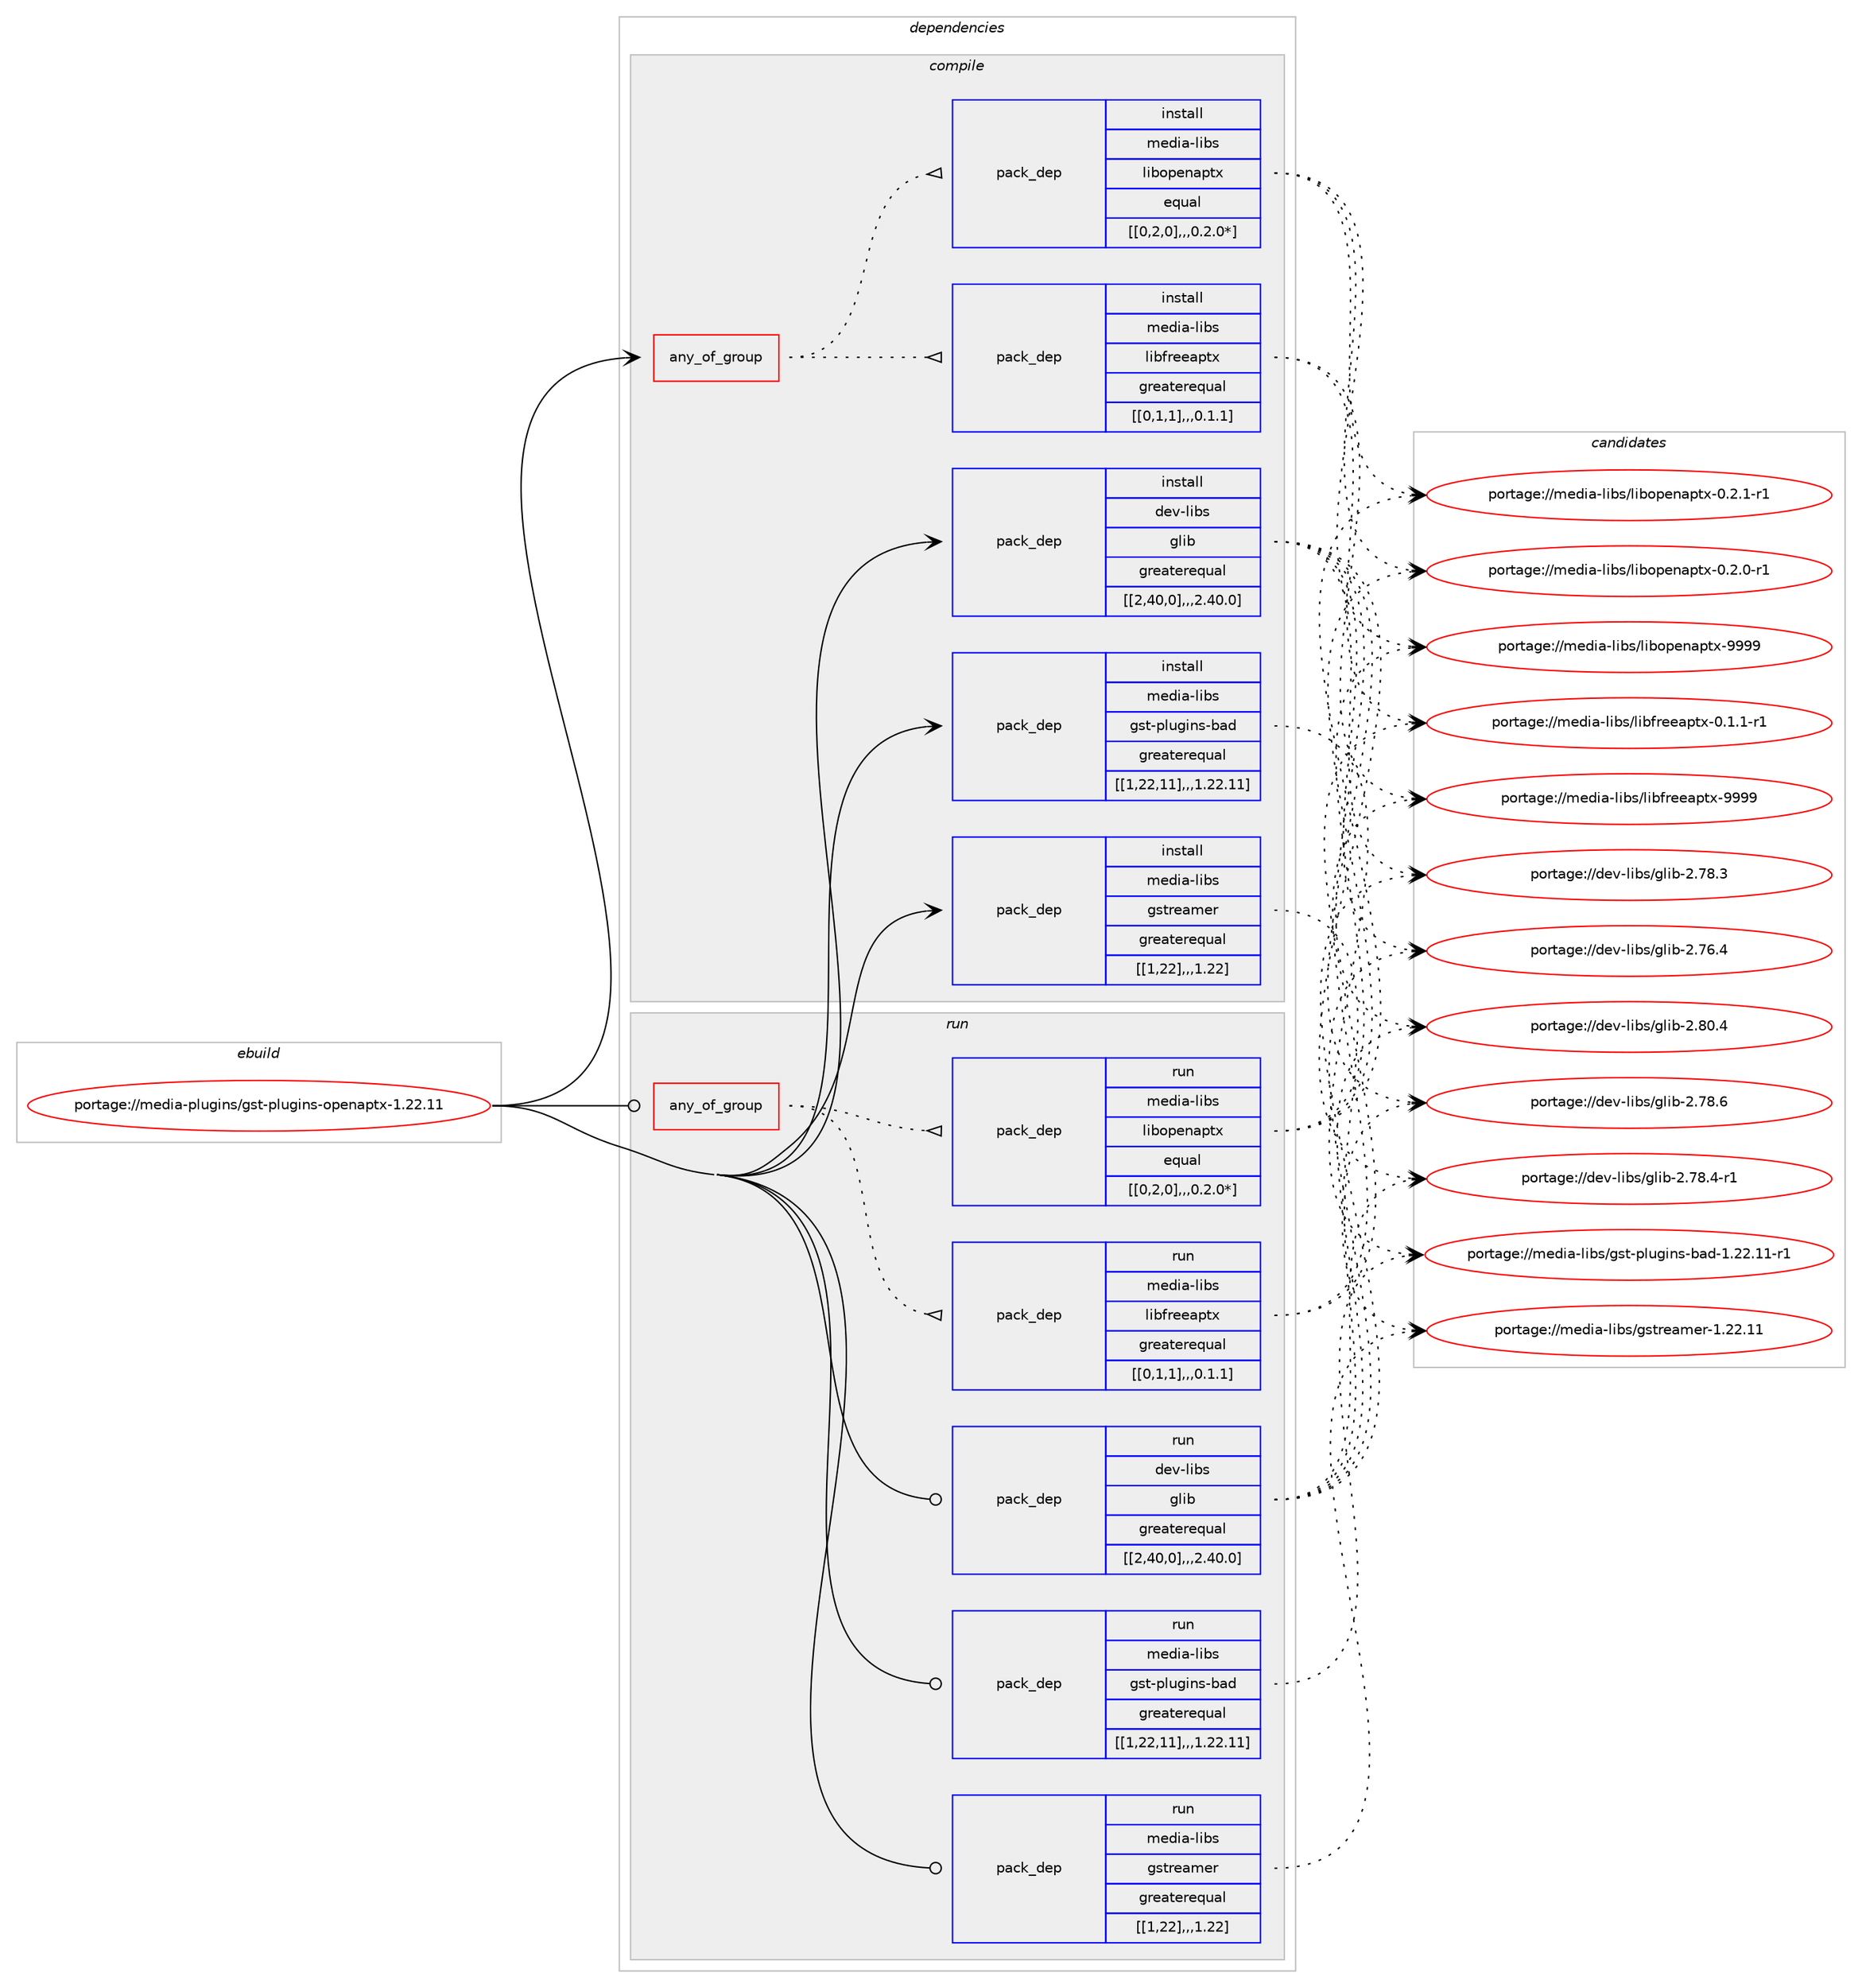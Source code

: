 digraph prolog {

# *************
# Graph options
# *************

newrank=true;
concentrate=true;
compound=true;
graph [rankdir=LR,fontname=Helvetica,fontsize=10,ranksep=1.5];#, ranksep=2.5, nodesep=0.2];
edge  [arrowhead=vee];
node  [fontname=Helvetica,fontsize=10];

# **********
# The ebuild
# **********

subgraph cluster_leftcol {
color=gray;
label=<<i>ebuild</i>>;
id [label="portage://media-plugins/gst-plugins-openaptx-1.22.11", color=red, width=4, href="../media-plugins/gst-plugins-openaptx-1.22.11.svg"];
}

# ****************
# The dependencies
# ****************

subgraph cluster_midcol {
color=gray;
label=<<i>dependencies</i>>;
subgraph cluster_compile {
fillcolor="#eeeeee";
style=filled;
label=<<i>compile</i>>;
subgraph any2530 {
dependency330289 [label=<<TABLE BORDER="0" CELLBORDER="1" CELLSPACING="0" CELLPADDING="4"><TR><TD CELLPADDING="10">any_of_group</TD></TR></TABLE>>, shape=none, color=red];subgraph pack243395 {
dependency330290 [label=<<TABLE BORDER="0" CELLBORDER="1" CELLSPACING="0" CELLPADDING="4" WIDTH="220"><TR><TD ROWSPAN="6" CELLPADDING="30">pack_dep</TD></TR><TR><TD WIDTH="110">install</TD></TR><TR><TD>media-libs</TD></TR><TR><TD>libfreeaptx</TD></TR><TR><TD>greaterequal</TD></TR><TR><TD>[[0,1,1],,,0.1.1]</TD></TR></TABLE>>, shape=none, color=blue];
}
dependency330289:e -> dependency330290:w [weight=20,style="dotted",arrowhead="oinv"];
subgraph pack243398 {
dependency330295 [label=<<TABLE BORDER="0" CELLBORDER="1" CELLSPACING="0" CELLPADDING="4" WIDTH="220"><TR><TD ROWSPAN="6" CELLPADDING="30">pack_dep</TD></TR><TR><TD WIDTH="110">install</TD></TR><TR><TD>media-libs</TD></TR><TR><TD>libopenaptx</TD></TR><TR><TD>equal</TD></TR><TR><TD>[[0,2,0],,,0.2.0*]</TD></TR></TABLE>>, shape=none, color=blue];
}
dependency330289:e -> dependency330295:w [weight=20,style="dotted",arrowhead="oinv"];
}
id:e -> dependency330289:w [weight=20,style="solid",arrowhead="vee"];
subgraph pack243410 {
dependency330339 [label=<<TABLE BORDER="0" CELLBORDER="1" CELLSPACING="0" CELLPADDING="4" WIDTH="220"><TR><TD ROWSPAN="6" CELLPADDING="30">pack_dep</TD></TR><TR><TD WIDTH="110">install</TD></TR><TR><TD>dev-libs</TD></TR><TR><TD>glib</TD></TR><TR><TD>greaterequal</TD></TR><TR><TD>[[2,40,0],,,2.40.0]</TD></TR></TABLE>>, shape=none, color=blue];
}
id:e -> dependency330339:w [weight=20,style="solid",arrowhead="vee"];
subgraph pack243438 {
dependency330343 [label=<<TABLE BORDER="0" CELLBORDER="1" CELLSPACING="0" CELLPADDING="4" WIDTH="220"><TR><TD ROWSPAN="6" CELLPADDING="30">pack_dep</TD></TR><TR><TD WIDTH="110">install</TD></TR><TR><TD>media-libs</TD></TR><TR><TD>gst-plugins-bad</TD></TR><TR><TD>greaterequal</TD></TR><TR><TD>[[1,22,11],,,1.22.11]</TD></TR></TABLE>>, shape=none, color=blue];
}
id:e -> dependency330343:w [weight=20,style="solid",arrowhead="vee"];
subgraph pack243449 {
dependency330363 [label=<<TABLE BORDER="0" CELLBORDER="1" CELLSPACING="0" CELLPADDING="4" WIDTH="220"><TR><TD ROWSPAN="6" CELLPADDING="30">pack_dep</TD></TR><TR><TD WIDTH="110">install</TD></TR><TR><TD>media-libs</TD></TR><TR><TD>gstreamer</TD></TR><TR><TD>greaterequal</TD></TR><TR><TD>[[1,22],,,1.22]</TD></TR></TABLE>>, shape=none, color=blue];
}
id:e -> dependency330363:w [weight=20,style="solid",arrowhead="vee"];
}
subgraph cluster_compileandrun {
fillcolor="#eeeeee";
style=filled;
label=<<i>compile and run</i>>;
}
subgraph cluster_run {
fillcolor="#eeeeee";
style=filled;
label=<<i>run</i>>;
subgraph any2532 {
dependency330386 [label=<<TABLE BORDER="0" CELLBORDER="1" CELLSPACING="0" CELLPADDING="4"><TR><TD CELLPADDING="10">any_of_group</TD></TR></TABLE>>, shape=none, color=red];subgraph pack243492 {
dependency330504 [label=<<TABLE BORDER="0" CELLBORDER="1" CELLSPACING="0" CELLPADDING="4" WIDTH="220"><TR><TD ROWSPAN="6" CELLPADDING="30">pack_dep</TD></TR><TR><TD WIDTH="110">run</TD></TR><TR><TD>media-libs</TD></TR><TR><TD>libfreeaptx</TD></TR><TR><TD>greaterequal</TD></TR><TR><TD>[[0,1,1],,,0.1.1]</TD></TR></TABLE>>, shape=none, color=blue];
}
dependency330386:e -> dependency330504:w [weight=20,style="dotted",arrowhead="oinv"];
subgraph pack243571 {
dependency330526 [label=<<TABLE BORDER="0" CELLBORDER="1" CELLSPACING="0" CELLPADDING="4" WIDTH="220"><TR><TD ROWSPAN="6" CELLPADDING="30">pack_dep</TD></TR><TR><TD WIDTH="110">run</TD></TR><TR><TD>media-libs</TD></TR><TR><TD>libopenaptx</TD></TR><TR><TD>equal</TD></TR><TR><TD>[[0,2,0],,,0.2.0*]</TD></TR></TABLE>>, shape=none, color=blue];
}
dependency330386:e -> dependency330526:w [weight=20,style="dotted",arrowhead="oinv"];
}
id:e -> dependency330386:w [weight=20,style="solid",arrowhead="odot"];
subgraph pack243615 {
dependency330591 [label=<<TABLE BORDER="0" CELLBORDER="1" CELLSPACING="0" CELLPADDING="4" WIDTH="220"><TR><TD ROWSPAN="6" CELLPADDING="30">pack_dep</TD></TR><TR><TD WIDTH="110">run</TD></TR><TR><TD>dev-libs</TD></TR><TR><TD>glib</TD></TR><TR><TD>greaterequal</TD></TR><TR><TD>[[2,40,0],,,2.40.0]</TD></TR></TABLE>>, shape=none, color=blue];
}
id:e -> dependency330591:w [weight=20,style="solid",arrowhead="odot"];
subgraph pack243698 {
dependency330680 [label=<<TABLE BORDER="0" CELLBORDER="1" CELLSPACING="0" CELLPADDING="4" WIDTH="220"><TR><TD ROWSPAN="6" CELLPADDING="30">pack_dep</TD></TR><TR><TD WIDTH="110">run</TD></TR><TR><TD>media-libs</TD></TR><TR><TD>gst-plugins-bad</TD></TR><TR><TD>greaterequal</TD></TR><TR><TD>[[1,22,11],,,1.22.11]</TD></TR></TABLE>>, shape=none, color=blue];
}
id:e -> dependency330680:w [weight=20,style="solid",arrowhead="odot"];
subgraph pack243715 {
dependency330739 [label=<<TABLE BORDER="0" CELLBORDER="1" CELLSPACING="0" CELLPADDING="4" WIDTH="220"><TR><TD ROWSPAN="6" CELLPADDING="30">pack_dep</TD></TR><TR><TD WIDTH="110">run</TD></TR><TR><TD>media-libs</TD></TR><TR><TD>gstreamer</TD></TR><TR><TD>greaterequal</TD></TR><TR><TD>[[1,22],,,1.22]</TD></TR></TABLE>>, shape=none, color=blue];
}
id:e -> dependency330739:w [weight=20,style="solid",arrowhead="odot"];
}
}

# **************
# The candidates
# **************

subgraph cluster_choices {
rank=same;
color=gray;
label=<<i>candidates</i>>;

subgraph choice242817 {
color=black;
nodesep=1;
choice1091011001059745108105981154710810598102114101101971121161204557575757 [label="portage://media-libs/libfreeaptx-9999", color=red, width=4,href="../media-libs/libfreeaptx-9999.svg"];
choice1091011001059745108105981154710810598102114101101971121161204548464946494511449 [label="portage://media-libs/libfreeaptx-0.1.1-r1", color=red, width=4,href="../media-libs/libfreeaptx-0.1.1-r1.svg"];
dependency330290:e -> choice1091011001059745108105981154710810598102114101101971121161204557575757:w [style=dotted,weight="100"];
dependency330290:e -> choice1091011001059745108105981154710810598102114101101971121161204548464946494511449:w [style=dotted,weight="100"];
}
subgraph choice242848 {
color=black;
nodesep=1;
choice1091011001059745108105981154710810598111112101110971121161204557575757 [label="portage://media-libs/libopenaptx-9999", color=red, width=4,href="../media-libs/libopenaptx-9999.svg"];
choice1091011001059745108105981154710810598111112101110971121161204548465046494511449 [label="portage://media-libs/libopenaptx-0.2.1-r1", color=red, width=4,href="../media-libs/libopenaptx-0.2.1-r1.svg"];
choice1091011001059745108105981154710810598111112101110971121161204548465046484511449 [label="portage://media-libs/libopenaptx-0.2.0-r1", color=red, width=4,href="../media-libs/libopenaptx-0.2.0-r1.svg"];
dependency330295:e -> choice1091011001059745108105981154710810598111112101110971121161204557575757:w [style=dotted,weight="100"];
dependency330295:e -> choice1091011001059745108105981154710810598111112101110971121161204548465046494511449:w [style=dotted,weight="100"];
dependency330295:e -> choice1091011001059745108105981154710810598111112101110971121161204548465046484511449:w [style=dotted,weight="100"];
}
subgraph choice242855 {
color=black;
nodesep=1;
choice1001011184510810598115471031081059845504656484652 [label="portage://dev-libs/glib-2.80.4", color=red, width=4,href="../dev-libs/glib-2.80.4.svg"];
choice1001011184510810598115471031081059845504655564654 [label="portage://dev-libs/glib-2.78.6", color=red, width=4,href="../dev-libs/glib-2.78.6.svg"];
choice10010111845108105981154710310810598455046555646524511449 [label="portage://dev-libs/glib-2.78.4-r1", color=red, width=4,href="../dev-libs/glib-2.78.4-r1.svg"];
choice1001011184510810598115471031081059845504655564651 [label="portage://dev-libs/glib-2.78.3", color=red, width=4,href="../dev-libs/glib-2.78.3.svg"];
choice1001011184510810598115471031081059845504655544652 [label="portage://dev-libs/glib-2.76.4", color=red, width=4,href="../dev-libs/glib-2.76.4.svg"];
dependency330339:e -> choice1001011184510810598115471031081059845504656484652:w [style=dotted,weight="100"];
dependency330339:e -> choice1001011184510810598115471031081059845504655564654:w [style=dotted,weight="100"];
dependency330339:e -> choice10010111845108105981154710310810598455046555646524511449:w [style=dotted,weight="100"];
dependency330339:e -> choice1001011184510810598115471031081059845504655564651:w [style=dotted,weight="100"];
dependency330339:e -> choice1001011184510810598115471031081059845504655544652:w [style=dotted,weight="100"];
}
subgraph choice242876 {
color=black;
nodesep=1;
choice109101100105974510810598115471031151164511210811710310511011545989710045494650504649494511449 [label="portage://media-libs/gst-plugins-bad-1.22.11-r1", color=red, width=4,href="../media-libs/gst-plugins-bad-1.22.11-r1.svg"];
dependency330343:e -> choice109101100105974510810598115471031151164511210811710310511011545989710045494650504649494511449:w [style=dotted,weight="100"];
}
subgraph choice242893 {
color=black;
nodesep=1;
choice10910110010597451081059811547103115116114101971091011144549465050464949 [label="portage://media-libs/gstreamer-1.22.11", color=red, width=4,href="../media-libs/gstreamer-1.22.11.svg"];
dependency330363:e -> choice10910110010597451081059811547103115116114101971091011144549465050464949:w [style=dotted,weight="100"];
}
subgraph choice242896 {
color=black;
nodesep=1;
choice1091011001059745108105981154710810598102114101101971121161204557575757 [label="portage://media-libs/libfreeaptx-9999", color=red, width=4,href="../media-libs/libfreeaptx-9999.svg"];
choice1091011001059745108105981154710810598102114101101971121161204548464946494511449 [label="portage://media-libs/libfreeaptx-0.1.1-r1", color=red, width=4,href="../media-libs/libfreeaptx-0.1.1-r1.svg"];
dependency330504:e -> choice1091011001059745108105981154710810598102114101101971121161204557575757:w [style=dotted,weight="100"];
dependency330504:e -> choice1091011001059745108105981154710810598102114101101971121161204548464946494511449:w [style=dotted,weight="100"];
}
subgraph choice242915 {
color=black;
nodesep=1;
choice1091011001059745108105981154710810598111112101110971121161204557575757 [label="portage://media-libs/libopenaptx-9999", color=red, width=4,href="../media-libs/libopenaptx-9999.svg"];
choice1091011001059745108105981154710810598111112101110971121161204548465046494511449 [label="portage://media-libs/libopenaptx-0.2.1-r1", color=red, width=4,href="../media-libs/libopenaptx-0.2.1-r1.svg"];
choice1091011001059745108105981154710810598111112101110971121161204548465046484511449 [label="portage://media-libs/libopenaptx-0.2.0-r1", color=red, width=4,href="../media-libs/libopenaptx-0.2.0-r1.svg"];
dependency330526:e -> choice1091011001059745108105981154710810598111112101110971121161204557575757:w [style=dotted,weight="100"];
dependency330526:e -> choice1091011001059745108105981154710810598111112101110971121161204548465046494511449:w [style=dotted,weight="100"];
dependency330526:e -> choice1091011001059745108105981154710810598111112101110971121161204548465046484511449:w [style=dotted,weight="100"];
}
subgraph choice242963 {
color=black;
nodesep=1;
choice1001011184510810598115471031081059845504656484652 [label="portage://dev-libs/glib-2.80.4", color=red, width=4,href="../dev-libs/glib-2.80.4.svg"];
choice1001011184510810598115471031081059845504655564654 [label="portage://dev-libs/glib-2.78.6", color=red, width=4,href="../dev-libs/glib-2.78.6.svg"];
choice10010111845108105981154710310810598455046555646524511449 [label="portage://dev-libs/glib-2.78.4-r1", color=red, width=4,href="../dev-libs/glib-2.78.4-r1.svg"];
choice1001011184510810598115471031081059845504655564651 [label="portage://dev-libs/glib-2.78.3", color=red, width=4,href="../dev-libs/glib-2.78.3.svg"];
choice1001011184510810598115471031081059845504655544652 [label="portage://dev-libs/glib-2.76.4", color=red, width=4,href="../dev-libs/glib-2.76.4.svg"];
dependency330591:e -> choice1001011184510810598115471031081059845504656484652:w [style=dotted,weight="100"];
dependency330591:e -> choice1001011184510810598115471031081059845504655564654:w [style=dotted,weight="100"];
dependency330591:e -> choice10010111845108105981154710310810598455046555646524511449:w [style=dotted,weight="100"];
dependency330591:e -> choice1001011184510810598115471031081059845504655564651:w [style=dotted,weight="100"];
dependency330591:e -> choice1001011184510810598115471031081059845504655544652:w [style=dotted,weight="100"];
}
subgraph choice242975 {
color=black;
nodesep=1;
choice109101100105974510810598115471031151164511210811710310511011545989710045494650504649494511449 [label="portage://media-libs/gst-plugins-bad-1.22.11-r1", color=red, width=4,href="../media-libs/gst-plugins-bad-1.22.11-r1.svg"];
dependency330680:e -> choice109101100105974510810598115471031151164511210811710310511011545989710045494650504649494511449:w [style=dotted,weight="100"];
}
subgraph choice243023 {
color=black;
nodesep=1;
choice10910110010597451081059811547103115116114101971091011144549465050464949 [label="portage://media-libs/gstreamer-1.22.11", color=red, width=4,href="../media-libs/gstreamer-1.22.11.svg"];
dependency330739:e -> choice10910110010597451081059811547103115116114101971091011144549465050464949:w [style=dotted,weight="100"];
}
}

}
